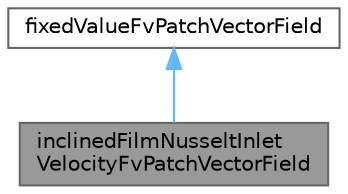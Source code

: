 digraph "inclinedFilmNusseltInletVelocityFvPatchVectorField"
{
 // LATEX_PDF_SIZE
  bgcolor="transparent";
  edge [fontname=Helvetica,fontsize=10,labelfontname=Helvetica,labelfontsize=10];
  node [fontname=Helvetica,fontsize=10,shape=box,height=0.2,width=0.4];
  Node1 [id="Node000001",label="inclinedFilmNusseltInlet\lVelocityFvPatchVectorField",height=0.2,width=0.4,color="gray40", fillcolor="grey60", style="filled", fontcolor="black",tooltip="Film velocity boundary condition for inclined films that imposes a sinusoidal perturbation on top of ..."];
  Node2 -> Node1 [id="edge1_Node000001_Node000002",dir="back",color="steelblue1",style="solid",tooltip=" "];
  Node2 [id="Node000002",label="fixedValueFvPatchVectorField",height=0.2,width=0.4,color="gray40", fillcolor="white", style="filled",tooltip=" "];
}
